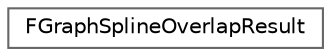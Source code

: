 digraph "Graphical Class Hierarchy"
{
 // INTERACTIVE_SVG=YES
 // LATEX_PDF_SIZE
  bgcolor="transparent";
  edge [fontname=Helvetica,fontsize=10,labelfontname=Helvetica,labelfontsize=10];
  node [fontname=Helvetica,fontsize=10,shape=box,height=0.2,width=0.4];
  rankdir="LR";
  Node0 [id="Node000000",label="FGraphSplineOverlapResult",height=0.2,width=0.4,color="grey40", fillcolor="white", style="filled",URL="$d6/dc3/structFGraphSplineOverlapResult.html",tooltip=" "];
}

